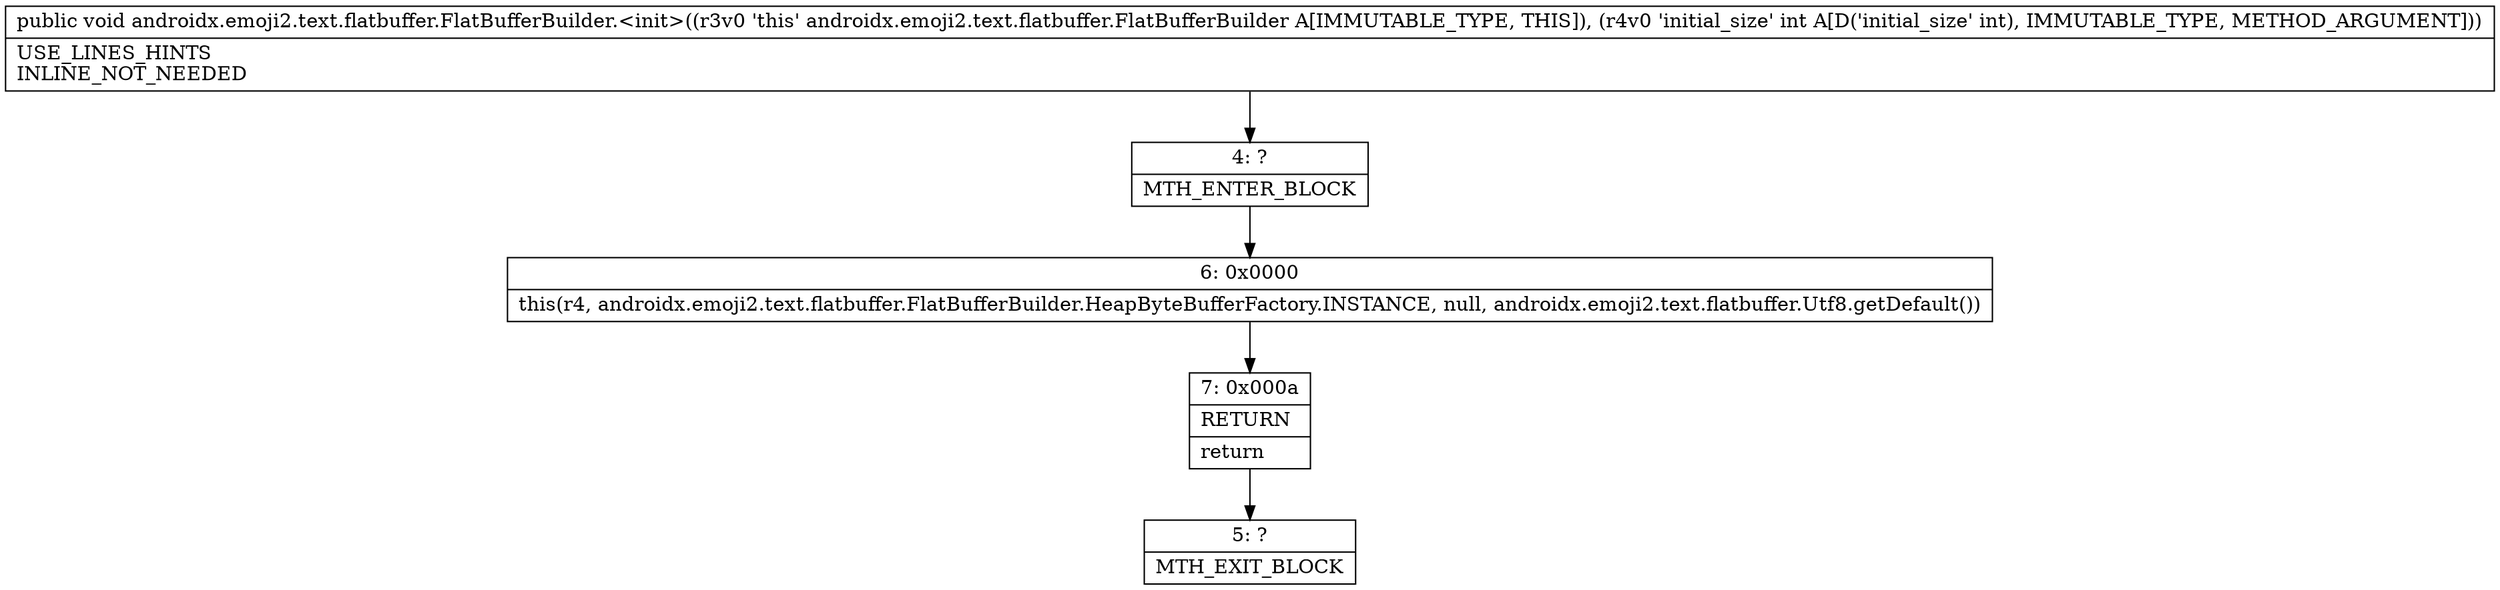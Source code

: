 digraph "CFG forandroidx.emoji2.text.flatbuffer.FlatBufferBuilder.\<init\>(I)V" {
Node_4 [shape=record,label="{4\:\ ?|MTH_ENTER_BLOCK\l}"];
Node_6 [shape=record,label="{6\:\ 0x0000|this(r4, androidx.emoji2.text.flatbuffer.FlatBufferBuilder.HeapByteBufferFactory.INSTANCE, null, androidx.emoji2.text.flatbuffer.Utf8.getDefault())\l}"];
Node_7 [shape=record,label="{7\:\ 0x000a|RETURN\l|return\l}"];
Node_5 [shape=record,label="{5\:\ ?|MTH_EXIT_BLOCK\l}"];
MethodNode[shape=record,label="{public void androidx.emoji2.text.flatbuffer.FlatBufferBuilder.\<init\>((r3v0 'this' androidx.emoji2.text.flatbuffer.FlatBufferBuilder A[IMMUTABLE_TYPE, THIS]), (r4v0 'initial_size' int A[D('initial_size' int), IMMUTABLE_TYPE, METHOD_ARGUMENT]))  | USE_LINES_HINTS\lINLINE_NOT_NEEDED\l}"];
MethodNode -> Node_4;Node_4 -> Node_6;
Node_6 -> Node_7;
Node_7 -> Node_5;
}

